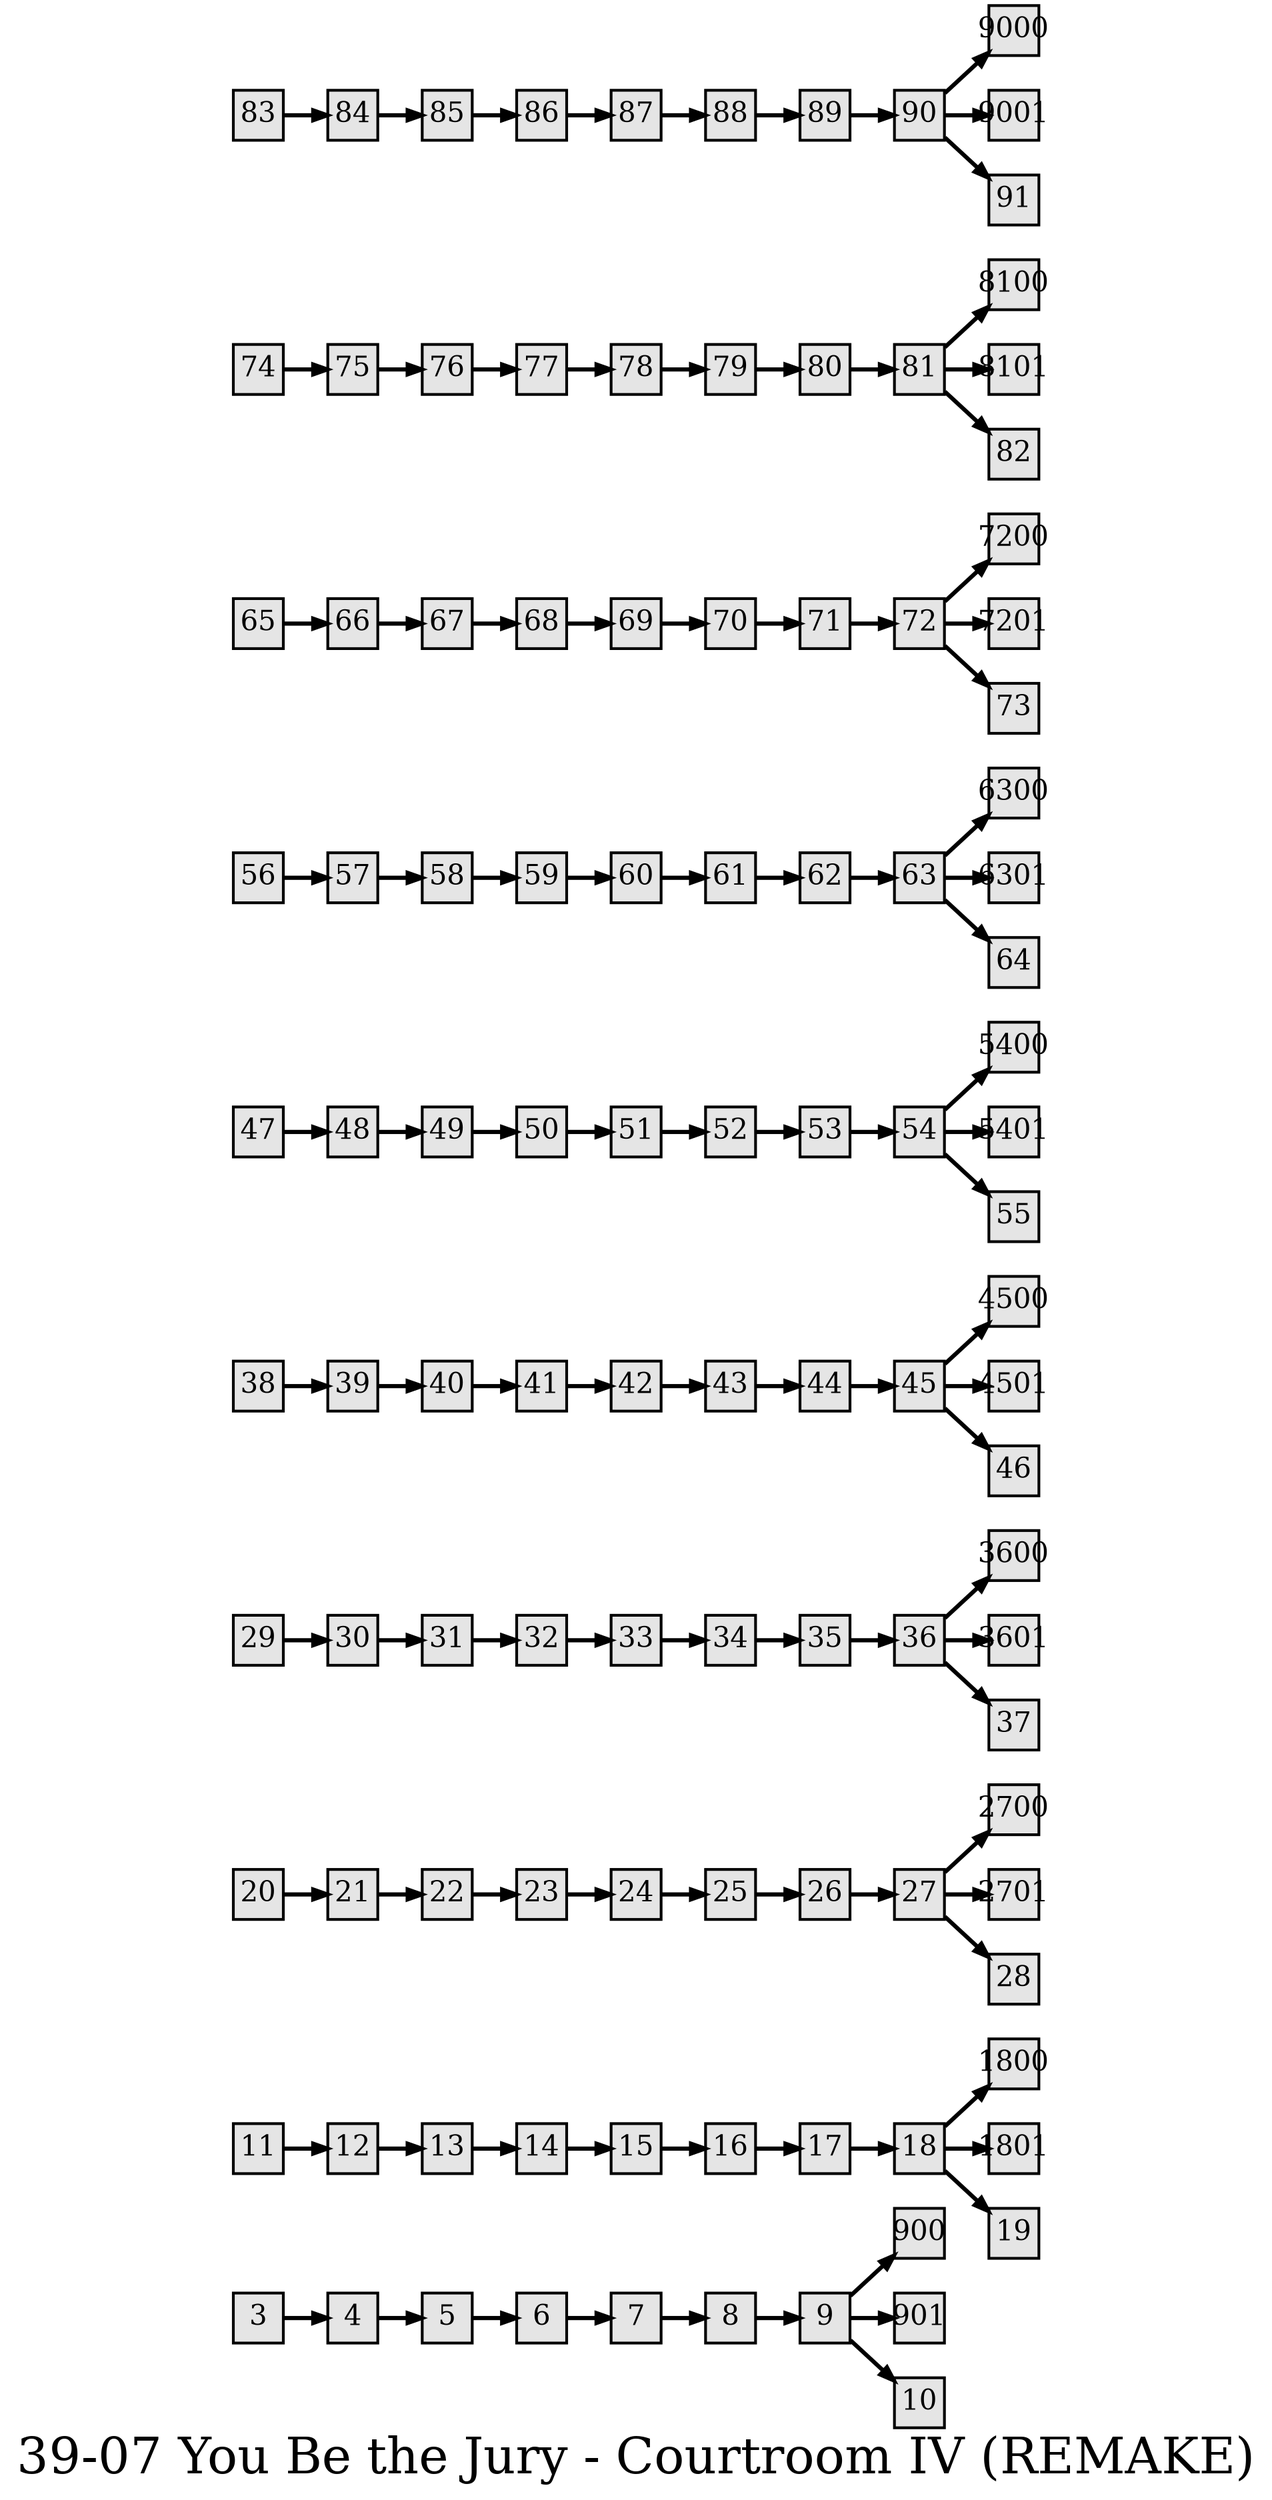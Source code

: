 digraph g{
  graph [ label="39-07 You Be the Jury - Courtroom IV (REMAKE)" rankdir=LR, ordering=out, fontsize=36, nodesep="0.35", ranksep="0.45"];
  node  [shape=rect, penwidth=2, fontsize=20, style=filled, fillcolor=grey90, margin="0,0", labelfloat=true, regular=true, fixedsize=true];
  edge  [labelfloat=true, penwidth=3, fontsize=12];
  // ---;
  // group  : Katz;
  // id     : 39-07;
  // gbid   :;
  // series :;
  // title  :;
  // author :;
  // credit:;
  // - name : Yee-Ann Wong;
  // role : encoder;
  // date : 2017-09-16;
  // - name : Jeremy Douglass;
  // role : editor;
  // date : 2018-04-28;
  // render:;
  // - name   : small;
  // styles : gvStyles-small.txt;
  // engine : dot;
  // comment: >;
  
  // ---;
  
  // From | To | Label;
  
  3 -> 4;
  4 -> 5;
  5 -> 6;
  6 -> 7;
  7 -> 8;
  8 -> 9;
  9 -> 900;	// guilty (reader decides)
  9 -> 901;	// not guilty (reader decides)
  9 -> 10;	// verdict (answer)
  11 -> 12;
  12 -> 13;
  13 -> 14;
  14 -> 15;
  15 -> 16;
  16 -> 17;
  17 -> 18;
  18 -> 1800;	// guilty (reader decides)
  18 -> 1801;	// not guilty (reader decides)
  18 -> 19;	// verdict (answer)
  20 -> 21;
  21 -> 22;
  22 -> 23;
  23 -> 24;
  24 -> 25;
  25 -> 26;
  26 -> 27;
  27 -> 2700;	// guilty (reader decides)
  27 -> 2701;	// not guilty (reader decides)
  27 -> 28;	// verdict (answer)
  29 -> 30;
  30 -> 31;
  31 -> 32;
  32 -> 33;
  33 -> 34;
  34 -> 35;
  35 -> 36;
  36 -> 3600;	// guilty (reader decides)
  36 -> 3601;	// not guilty (reader decides)
  36 -> 37;	// verdict (answer)
  38 -> 39;
  39 -> 40;
  40 -> 41;
  41 -> 42;
  42 -> 43;
  43 -> 44;
  44 -> 45;
  45 -> 4500;	// guilty (reader decides)
  45 -> 4501;	// not guilty (reader decides)
  45 -> 46;	// verdict (answer)
  47 -> 48;
  48 -> 49;
  49 -> 50;
  50 -> 51;
  51 -> 52;
  52 -> 53;
  53 -> 54;
  54 -> 5400;	// guilty (reader decides)
  54 -> 5401;	// not guilty (reader decides)
  54 -> 55;	// verdict (answer)
  56 -> 57;
  57 -> 58;
  58 -> 59;
  59 -> 60;
  60 -> 61;
  61 -> 62;
  62 -> 63;
  63 -> 6300;	// guilty (reader decides)
  63 -> 6301;	// not guilty (reader decides)
  63 -> 64;	// verdict (answer)
  65 -> 66;
  66 -> 67;
  67 -> 68;
  68 -> 69;
  69 -> 70;
  70 -> 71;
  71 -> 72;
  72 -> 7200;	// guilty (reader decides)
  72 -> 7201;	// not guilty (reader decides)
  72 -> 73;	// verdict (answer)
  74 -> 75;
  75 -> 76;
  76 -> 77;
  77 -> 78;
  78 -> 79;
  79 -> 80;
  80 -> 81;
  81 -> 8100;	// guilty (reader decides)
  81 -> 8101;	// not guilty (reader decides)
  81 -> 82;	// verdict (answer)
  83 -> 84;
  84 -> 85;
  85 -> 86;
  86 -> 87;
  87 -> 88;
  88 -> 89;
  89 -> 90;
  90 -> 9000;	// guilty (reader decides)
  90 -> 9001;	// not guilty (reader decides)
  90 -> 91;	// verdict (answer)
}

